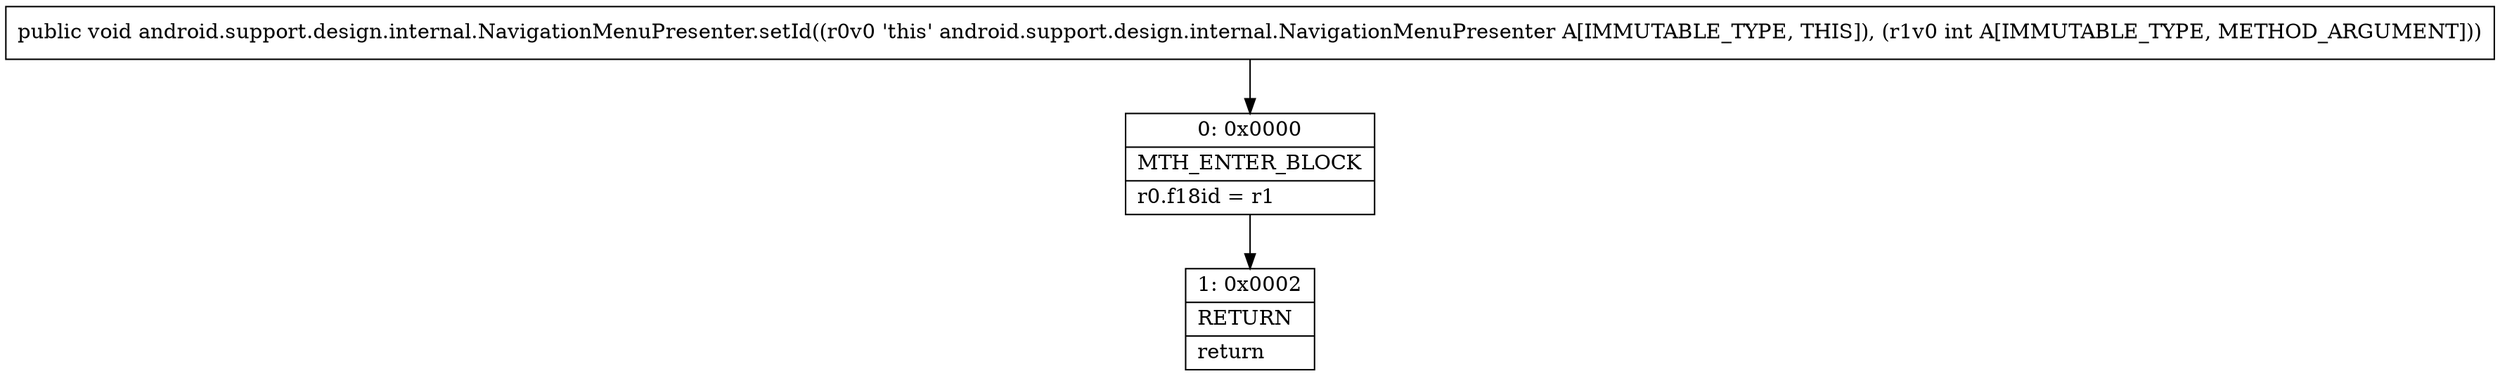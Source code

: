 digraph "CFG forandroid.support.design.internal.NavigationMenuPresenter.setId(I)V" {
Node_0 [shape=record,label="{0\:\ 0x0000|MTH_ENTER_BLOCK\l|r0.f18id = r1\l}"];
Node_1 [shape=record,label="{1\:\ 0x0002|RETURN\l|return\l}"];
MethodNode[shape=record,label="{public void android.support.design.internal.NavigationMenuPresenter.setId((r0v0 'this' android.support.design.internal.NavigationMenuPresenter A[IMMUTABLE_TYPE, THIS]), (r1v0 int A[IMMUTABLE_TYPE, METHOD_ARGUMENT])) }"];
MethodNode -> Node_0;
Node_0 -> Node_1;
}

